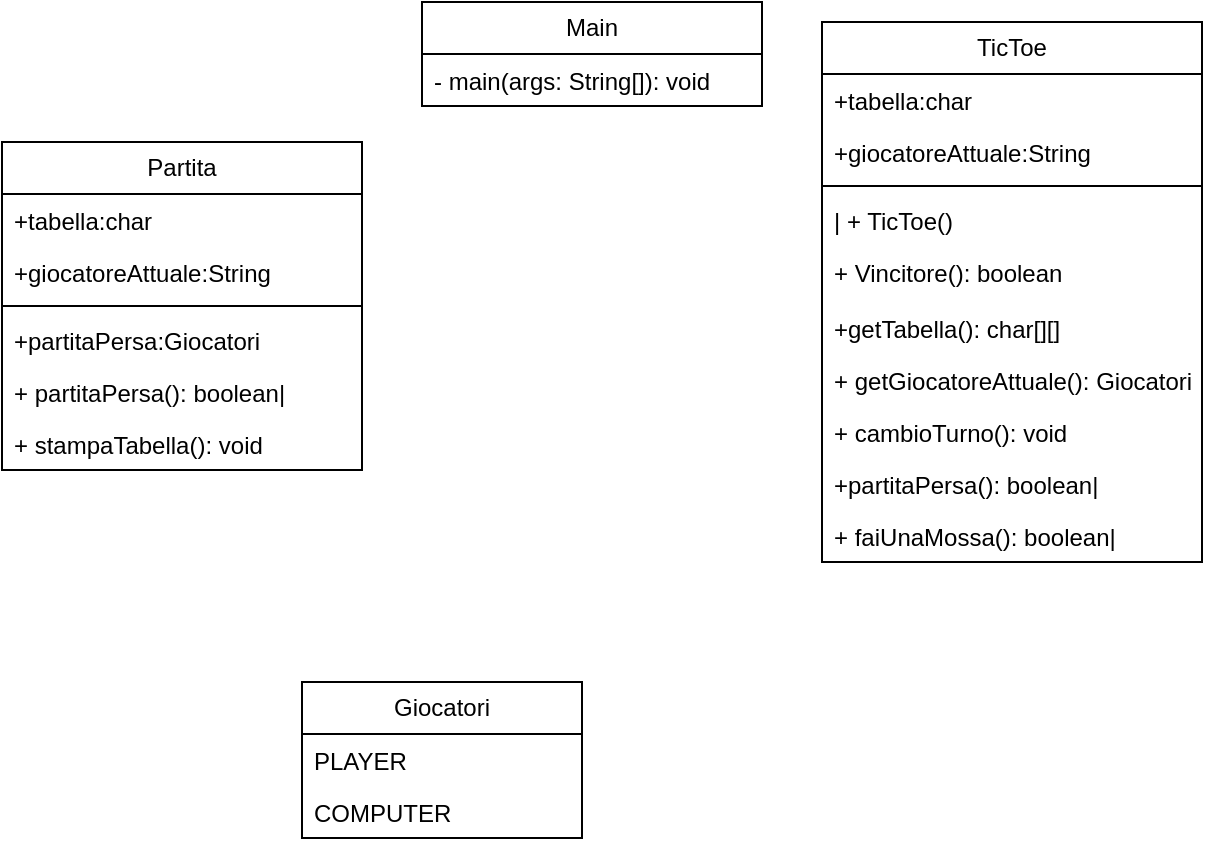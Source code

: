 <mxfile version="24.4.13" type="device">
  <diagram name="Pagina-1" id="7f63e_qPT61lBuv8i_iZ">
    <mxGraphModel dx="1232" dy="1105" grid="1" gridSize="10" guides="1" tooltips="1" connect="1" arrows="1" fold="1" page="1" pageScale="1" pageWidth="827" pageHeight="1169" math="0" shadow="0">
      <root>
        <mxCell id="0" />
        <mxCell id="1" parent="0" />
        <mxCell id="FCwg4TSXpBnCogaQ1pkY-1" value="Main" style="swimlane;fontStyle=0;childLayout=stackLayout;horizontal=1;startSize=26;fillColor=none;horizontalStack=0;resizeParent=1;resizeParentMax=0;resizeLast=0;collapsible=1;marginBottom=0;whiteSpace=wrap;html=1;" vertex="1" parent="1">
          <mxGeometry x="320" y="40" width="170" height="52" as="geometry" />
        </mxCell>
        <mxCell id="FCwg4TSXpBnCogaQ1pkY-4" value="&lt;span class=&quot;hljs-operator&quot;&gt;-&lt;/span&gt; main(args: String[]): void&amp;nbsp;" style="text;strokeColor=none;fillColor=none;align=left;verticalAlign=top;spacingLeft=4;spacingRight=4;overflow=hidden;rotatable=0;points=[[0,0.5],[1,0.5]];portConstraint=eastwest;whiteSpace=wrap;html=1;" vertex="1" parent="FCwg4TSXpBnCogaQ1pkY-1">
          <mxGeometry y="26" width="170" height="26" as="geometry" />
        </mxCell>
        <mxCell id="FCwg4TSXpBnCogaQ1pkY-6" value="TicToe" style="swimlane;fontStyle=0;childLayout=stackLayout;horizontal=1;startSize=26;fillColor=none;horizontalStack=0;resizeParent=1;resizeParentMax=0;resizeLast=0;collapsible=1;marginBottom=0;whiteSpace=wrap;html=1;" vertex="1" parent="1">
          <mxGeometry x="520" y="50" width="190" height="270" as="geometry" />
        </mxCell>
        <mxCell id="FCwg4TSXpBnCogaQ1pkY-8" value="+tabella:char&lt;div&gt;&lt;br&gt;&lt;/div&gt;" style="text;strokeColor=none;fillColor=none;align=left;verticalAlign=top;spacingLeft=4;spacingRight=4;overflow=hidden;rotatable=0;points=[[0,0.5],[1,0.5]];portConstraint=eastwest;whiteSpace=wrap;html=1;" vertex="1" parent="FCwg4TSXpBnCogaQ1pkY-6">
          <mxGeometry y="26" width="190" height="26" as="geometry" />
        </mxCell>
        <mxCell id="FCwg4TSXpBnCogaQ1pkY-10" value="+giocatoreAttuale:String" style="text;strokeColor=none;fillColor=none;align=left;verticalAlign=top;spacingLeft=4;spacingRight=4;overflow=hidden;rotatable=0;points=[[0,0.5],[1,0.5]];portConstraint=eastwest;whiteSpace=wrap;html=1;" vertex="1" parent="FCwg4TSXpBnCogaQ1pkY-6">
          <mxGeometry y="52" width="190" height="26" as="geometry" />
        </mxCell>
        <mxCell id="FCwg4TSXpBnCogaQ1pkY-12" value="" style="line;strokeWidth=1;fillColor=none;align=left;verticalAlign=middle;spacingTop=-1;spacingLeft=3;spacingRight=3;rotatable=0;labelPosition=right;points=[];portConstraint=eastwest;strokeColor=inherit;" vertex="1" parent="FCwg4TSXpBnCogaQ1pkY-6">
          <mxGeometry y="78" width="190" height="8" as="geometry" />
        </mxCell>
        <mxCell id="FCwg4TSXpBnCogaQ1pkY-5" value="&lt;span class=&quot;hljs-operator&quot;&gt;|&lt;/span&gt; &lt;span class=&quot;hljs-operator&quot;&gt;+&lt;/span&gt; TicToe()&amp;nbsp;" style="text;strokeColor=none;fillColor=none;align=left;verticalAlign=top;spacingLeft=4;spacingRight=4;overflow=hidden;rotatable=0;points=[[0,0.5],[1,0.5]];portConstraint=eastwest;whiteSpace=wrap;html=1;" vertex="1" parent="FCwg4TSXpBnCogaQ1pkY-6">
          <mxGeometry y="86" width="190" height="26" as="geometry" />
        </mxCell>
        <mxCell id="FCwg4TSXpBnCogaQ1pkY-11" value="&lt;span class=&quot;hljs-operator&quot;&gt;+&lt;/span&gt; Vincitore(): &lt;span class=&quot;hljs-type&quot;&gt;boolean&lt;/span&gt;" style="text;strokeColor=none;fillColor=none;align=left;verticalAlign=top;spacingLeft=4;spacingRight=4;overflow=hidden;rotatable=0;points=[[0,0.5],[1,0.5]];portConstraint=eastwest;whiteSpace=wrap;html=1;" vertex="1" parent="FCwg4TSXpBnCogaQ1pkY-6">
          <mxGeometry y="112" width="190" height="28" as="geometry" />
        </mxCell>
        <mxCell id="FCwg4TSXpBnCogaQ1pkY-13" value="+getTabella(): &lt;span class=&quot;hljs-type&quot;&gt;char&lt;/span&gt;[][]" style="text;strokeColor=none;fillColor=none;align=left;verticalAlign=top;spacingLeft=4;spacingRight=4;overflow=hidden;rotatable=0;points=[[0,0.5],[1,0.5]];portConstraint=eastwest;whiteSpace=wrap;html=1;" vertex="1" parent="FCwg4TSXpBnCogaQ1pkY-6">
          <mxGeometry y="140" width="190" height="26" as="geometry" />
        </mxCell>
        <mxCell id="FCwg4TSXpBnCogaQ1pkY-28" value="&lt;span class=&quot;hljs-operator&quot;&gt;+&lt;/span&gt; getGiocatoreAttuale(): Giocatori" style="text;strokeColor=none;fillColor=none;align=left;verticalAlign=top;spacingLeft=4;spacingRight=4;overflow=hidden;rotatable=0;points=[[0,0.5],[1,0.5]];portConstraint=eastwest;whiteSpace=wrap;html=1;" vertex="1" parent="FCwg4TSXpBnCogaQ1pkY-6">
          <mxGeometry y="166" width="190" height="26" as="geometry" />
        </mxCell>
        <mxCell id="FCwg4TSXpBnCogaQ1pkY-27" value="&lt;span class=&quot;hljs-operator&quot;&gt;+&lt;/span&gt; cambioTurno(): void" style="text;strokeColor=none;fillColor=none;align=left;verticalAlign=top;spacingLeft=4;spacingRight=4;overflow=hidden;rotatable=0;points=[[0,0.5],[1,0.5]];portConstraint=eastwest;whiteSpace=wrap;html=1;" vertex="1" parent="FCwg4TSXpBnCogaQ1pkY-6">
          <mxGeometry y="192" width="190" height="26" as="geometry" />
        </mxCell>
        <mxCell id="FCwg4TSXpBnCogaQ1pkY-14" value="+partitaPersa(): &lt;span class=&quot;hljs-type&quot;&gt;boolean&lt;/span&gt;&lt;span class=&quot;hljs-operator&quot;&gt;|&lt;/span&gt;" style="text;strokeColor=none;fillColor=none;align=left;verticalAlign=top;spacingLeft=4;spacingRight=4;overflow=hidden;rotatable=0;points=[[0,0.5],[1,0.5]];portConstraint=eastwest;whiteSpace=wrap;html=1;" vertex="1" parent="FCwg4TSXpBnCogaQ1pkY-6">
          <mxGeometry y="218" width="190" height="26" as="geometry" />
        </mxCell>
        <mxCell id="FCwg4TSXpBnCogaQ1pkY-26" value="&lt;span class=&quot;hljs-operator&quot;&gt;+&lt;/span&gt; faiUnaMossa(): &lt;span class=&quot;hljs-type&quot;&gt;boolean&lt;/span&gt;&lt;span class=&quot;hljs-operator&quot;&gt;|&lt;/span&gt;" style="text;strokeColor=none;fillColor=none;align=left;verticalAlign=top;spacingLeft=4;spacingRight=4;overflow=hidden;rotatable=0;points=[[0,0.5],[1,0.5]];portConstraint=eastwest;whiteSpace=wrap;html=1;" vertex="1" parent="FCwg4TSXpBnCogaQ1pkY-6">
          <mxGeometry y="244" width="190" height="26" as="geometry" />
        </mxCell>
        <mxCell id="FCwg4TSXpBnCogaQ1pkY-15" value="Partita" style="swimlane;fontStyle=0;childLayout=stackLayout;horizontal=1;startSize=26;fillColor=none;horizontalStack=0;resizeParent=1;resizeParentMax=0;resizeLast=0;collapsible=1;marginBottom=0;whiteSpace=wrap;html=1;" vertex="1" parent="1">
          <mxGeometry x="110" y="110" width="180" height="164" as="geometry" />
        </mxCell>
        <mxCell id="FCwg4TSXpBnCogaQ1pkY-16" value="+tabella:char&lt;div&gt;&lt;br&gt;&lt;/div&gt;" style="text;strokeColor=none;fillColor=none;align=left;verticalAlign=top;spacingLeft=4;spacingRight=4;overflow=hidden;rotatable=0;points=[[0,0.5],[1,0.5]];portConstraint=eastwest;whiteSpace=wrap;html=1;" vertex="1" parent="FCwg4TSXpBnCogaQ1pkY-15">
          <mxGeometry y="26" width="180" height="26" as="geometry" />
        </mxCell>
        <mxCell id="FCwg4TSXpBnCogaQ1pkY-17" value="+giocatoreAttuale:String" style="text;strokeColor=none;fillColor=none;align=left;verticalAlign=top;spacingLeft=4;spacingRight=4;overflow=hidden;rotatable=0;points=[[0,0.5],[1,0.5]];portConstraint=eastwest;whiteSpace=wrap;html=1;" vertex="1" parent="FCwg4TSXpBnCogaQ1pkY-15">
          <mxGeometry y="52" width="180" height="26" as="geometry" />
        </mxCell>
        <mxCell id="FCwg4TSXpBnCogaQ1pkY-18" value="" style="line;strokeWidth=1;fillColor=none;align=left;verticalAlign=middle;spacingTop=-1;spacingLeft=3;spacingRight=3;rotatable=0;labelPosition=right;points=[];portConstraint=eastwest;strokeColor=inherit;" vertex="1" parent="FCwg4TSXpBnCogaQ1pkY-15">
          <mxGeometry y="78" width="180" height="8" as="geometry" />
        </mxCell>
        <mxCell id="FCwg4TSXpBnCogaQ1pkY-20" value="+partitaPersa:Giocatori" style="text;strokeColor=none;fillColor=none;align=left;verticalAlign=top;spacingLeft=4;spacingRight=4;overflow=hidden;rotatable=0;points=[[0,0.5],[1,0.5]];portConstraint=eastwest;whiteSpace=wrap;html=1;" vertex="1" parent="FCwg4TSXpBnCogaQ1pkY-15">
          <mxGeometry y="86" width="180" height="26" as="geometry" />
        </mxCell>
        <mxCell id="FCwg4TSXpBnCogaQ1pkY-21" value="&lt;span class=&quot;hljs-operator&quot;&gt;+&lt;/span&gt; partitaPersa(): &lt;span class=&quot;hljs-type&quot;&gt;boolean&lt;/span&gt;&lt;span class=&quot;hljs-operator&quot;&gt;|&lt;/span&gt;" style="text;strokeColor=none;fillColor=none;align=left;verticalAlign=top;spacingLeft=4;spacingRight=4;overflow=hidden;rotatable=0;points=[[0,0.5],[1,0.5]];portConstraint=eastwest;whiteSpace=wrap;html=1;" vertex="1" parent="FCwg4TSXpBnCogaQ1pkY-15">
          <mxGeometry y="112" width="180" height="26" as="geometry" />
        </mxCell>
        <mxCell id="FCwg4TSXpBnCogaQ1pkY-22" value="&lt;span class=&quot;hljs-operator&quot;&gt;+&lt;/span&gt; stampaTabella(): void&amp;nbsp;" style="text;strokeColor=none;fillColor=none;align=left;verticalAlign=top;spacingLeft=4;spacingRight=4;overflow=hidden;rotatable=0;points=[[0,0.5],[1,0.5]];portConstraint=eastwest;whiteSpace=wrap;html=1;" vertex="1" parent="FCwg4TSXpBnCogaQ1pkY-15">
          <mxGeometry y="138" width="180" height="26" as="geometry" />
        </mxCell>
        <mxCell id="FCwg4TSXpBnCogaQ1pkY-29" value="Giocatori" style="swimlane;fontStyle=0;childLayout=stackLayout;horizontal=1;startSize=26;fillColor=none;horizontalStack=0;resizeParent=1;resizeParentMax=0;resizeLast=0;collapsible=1;marginBottom=0;whiteSpace=wrap;html=1;" vertex="1" parent="1">
          <mxGeometry x="260" y="380" width="140" height="78" as="geometry" />
        </mxCell>
        <mxCell id="FCwg4TSXpBnCogaQ1pkY-30" value=" PLAYER " style="text;strokeColor=none;fillColor=none;align=left;verticalAlign=top;spacingLeft=4;spacingRight=4;overflow=hidden;rotatable=0;points=[[0,0.5],[1,0.5]];portConstraint=eastwest;whiteSpace=wrap;html=1;" vertex="1" parent="FCwg4TSXpBnCogaQ1pkY-29">
          <mxGeometry y="26" width="140" height="26" as="geometry" />
        </mxCell>
        <mxCell id="FCwg4TSXpBnCogaQ1pkY-31" value="COMPUTER" style="text;strokeColor=none;fillColor=none;align=left;verticalAlign=top;spacingLeft=4;spacingRight=4;overflow=hidden;rotatable=0;points=[[0,0.5],[1,0.5]];portConstraint=eastwest;whiteSpace=wrap;html=1;" vertex="1" parent="FCwg4TSXpBnCogaQ1pkY-29">
          <mxGeometry y="52" width="140" height="26" as="geometry" />
        </mxCell>
      </root>
    </mxGraphModel>
  </diagram>
</mxfile>
